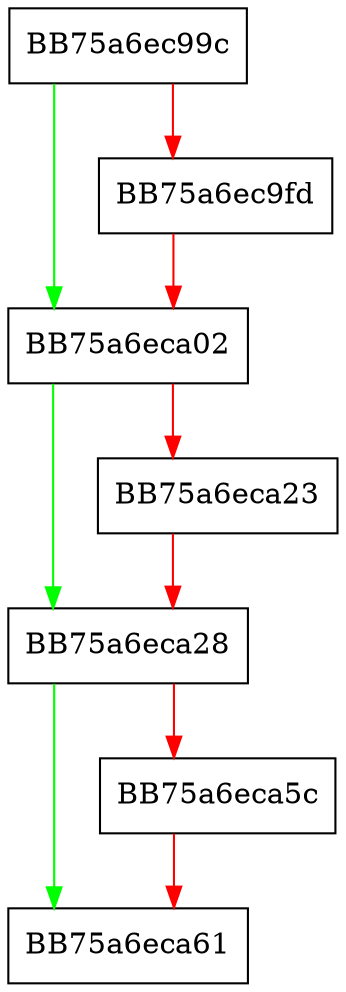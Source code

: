 digraph TriggerScanWorker {
  node [shape="box"];
  graph [splines=ortho];
  BB75a6ec99c -> BB75a6eca02 [color="green"];
  BB75a6ec99c -> BB75a6ec9fd [color="red"];
  BB75a6ec9fd -> BB75a6eca02 [color="red"];
  BB75a6eca02 -> BB75a6eca28 [color="green"];
  BB75a6eca02 -> BB75a6eca23 [color="red"];
  BB75a6eca23 -> BB75a6eca28 [color="red"];
  BB75a6eca28 -> BB75a6eca61 [color="green"];
  BB75a6eca28 -> BB75a6eca5c [color="red"];
  BB75a6eca5c -> BB75a6eca61 [color="red"];
}